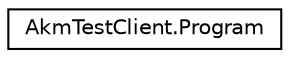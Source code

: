 digraph "Graphical Class Hierarchy"
{
 // LATEX_PDF_SIZE
  edge [fontname="Helvetica",fontsize="10",labelfontname="Helvetica",labelfontsize="10"];
  node [fontname="Helvetica",fontsize="10",shape=record];
  rankdir="LR";
  Node0 [label="AkmTestClient.Program",height=0.2,width=0.4,color="black", fillcolor="white", style="filled",URL="$class_akm_test_client_1_1_program.html",tooltip=" "];
}
